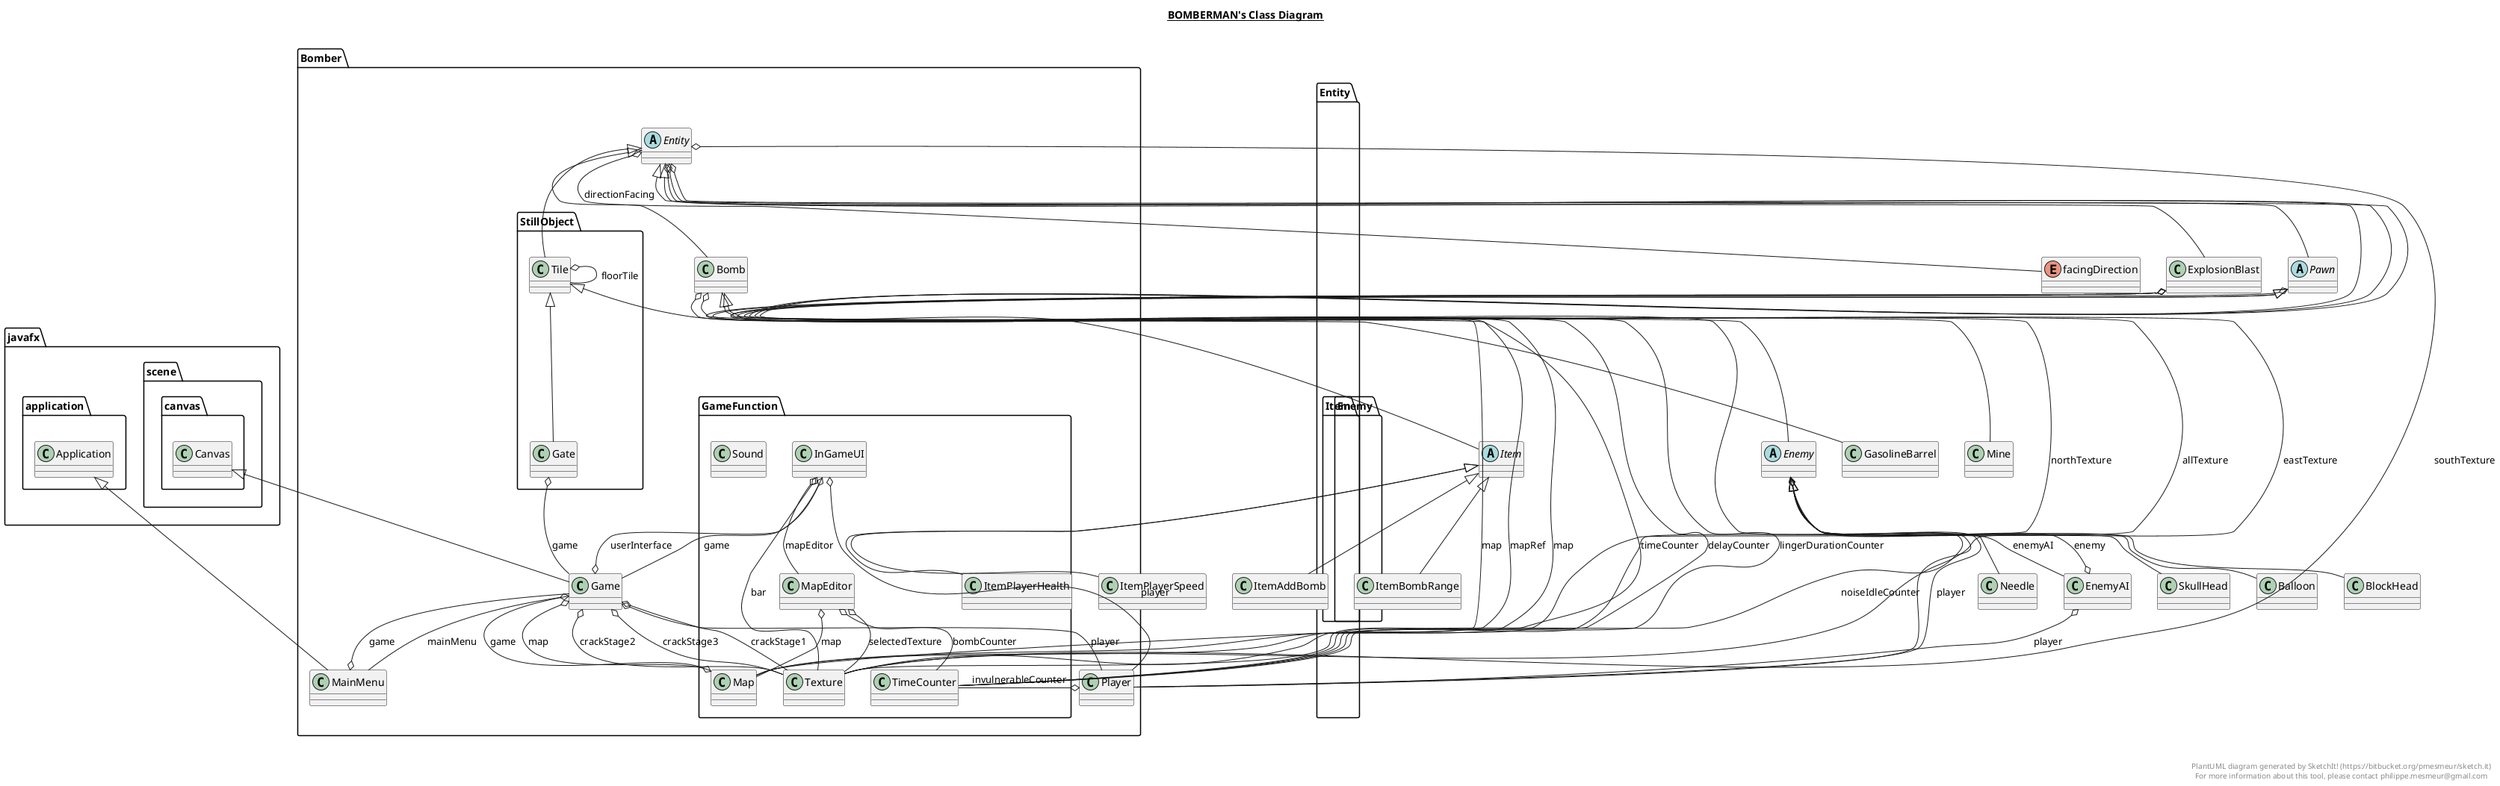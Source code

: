 @startuml

title __BOMBERMAN's Class Diagram__\n

  namespace Bomber {
    namespace Entity {
      class Bomber.Entity.Bomb {
      }
    }
  }
  

  namespace Bomber {
    namespace Entity {
      namespace Enemy {
        class Bomber.Entity.Enemy.Balloon {
        }
      }
    }
  }
  

  namespace Bomber {
    namespace Entity {
      namespace Enemy {
        class Bomber.Entity.Enemy.BlockHead {
        }
      }
    }
  }
  

  namespace Bomber {
    namespace Entity {
      namespace Enemy {
        abstract class Bomber.Entity.Enemy.Enemy {
        }
      }
    }
  }
  

  namespace Bomber {
    namespace Entity {
      namespace Enemy {
        class Bomber.Entity.Enemy.EnemyAI {
        }
      }
    }
  }
  

  namespace Bomber {
    namespace Entity {
      namespace Enemy {
        class Bomber.Entity.Enemy.Needle {
        }
      }
    }
  }
  

  namespace Bomber {
    namespace Entity {
      namespace Enemy {
        class Bomber.Entity.Enemy.SkullHead {
        }
      }
    }
  }
  

  namespace Bomber {
    namespace Entity {
      abstract class Bomber.Entity.Entity {
      }
    }
  }
  

  namespace Bomber {
    namespace Entity {
      class Bomber.Entity.ExplosionBlast {
      }
    }
  }
  

  namespace Bomber {
    namespace Entity {
      class Bomber.Entity.GasolineBarrel {
      }
    }
  }
  

  namespace Bomber {
    namespace Entity {
      class Bomber.Entity.Mine {
      }
    }
  }
  

  namespace Bomber {
    namespace Entity {
      abstract class Bomber.Entity.Pawn {
      }
    }
  }
  

  namespace Bomber {
    namespace Entity {
      class Bomber.Entity.Player {
      }
    }
  }
  

  namespace Bomber {
    namespace Entity {
      enum facingDirection {
      }
    }
  }
  

  namespace Bomber {
    class Bomber.Game {
    }
  }
  

  namespace Bomber {
    namespace GameFunction {
      class Bomber.GameFunction.InGameUI {
      }
    }
  }
  

  namespace Bomber {
    namespace GameFunction {
      class Bomber.GameFunction.Map {
      }
    }
  }
  

  namespace Bomber {
    namespace GameFunction {
      class Bomber.GameFunction.MapEditor {
      }
    }
  }
  

  namespace Bomber {
    namespace GameFunction {
      class Bomber.GameFunction.Sound {
      }
    }
  }
  

  namespace Bomber {
    namespace GameFunction {
      class Bomber.GameFunction.Texture {
      }
    }
  }
  

  namespace Bomber {
    namespace GameFunction {
      class Bomber.GameFunction.TimeCounter {
      }
    }
  }
  

  namespace Bomber {
    namespace Item {
      abstract class Bomber.Item.Item {
      }
    }
  }
  

  namespace Bomber {
    namespace Item {
      class Bomber.Item.ItemAddBomb {
      }
    }
  }
  

  namespace Bomber {
    namespace Item {
      class Bomber.Item.ItemBombRange {
      }
    }
  }
  

  namespace Bomber {
    namespace Item {
      class Bomber.Item.ItemPlayerHealth {
      }
    }
  }
  

  namespace Bomber {
    namespace Item {
      class Bomber.Item.ItemPlayerSpeed {
      }
    }
  }
  

  namespace Bomber {
    class Bomber.MainMenu {
    }
  }
  

  namespace Bomber {
    namespace StillObject {
      class Bomber.StillObject.Gate {
      }
    }
  }
  

  namespace Bomber {
    namespace StillObject {
      class Bomber.StillObject.Tile {
      }
    }
  }
  

  Bomber.Entity.Bomb -up-|> Bomber.Entity.Entity
  Bomber.Entity.Bomb o-- Bomber.GameFunction.Map : map
  Bomber.Entity.Bomb o-- Bomber.GameFunction.TimeCounter : timeCounter
  Bomber.Entity.Enemy.Balloon -up-|> Bomber.Entity.Enemy.Enemy
  Bomber.Entity.Enemy.BlockHead -up-|> Bomber.Entity.Enemy.Enemy
  Bomber.Entity.Enemy.Enemy -up-|> Bomber.Entity.Pawn
  Bomber.Entity.Enemy.Enemy o-- Bomber.Entity.Enemy.EnemyAI : enemyAI
  Bomber.Entity.Enemy.Enemy o-- Bomber.GameFunction.TimeCounter : noiseIdleCounter
  Bomber.Entity.Enemy.Enemy o-- Bomber.Entity.Player : player
  Bomber.Entity.Enemy.EnemyAI o-- Bomber.Entity.Enemy.Enemy : enemy
  Bomber.Entity.Enemy.EnemyAI o-- Bomber.Entity.Player : player
  Bomber.Entity.Enemy.Needle -up-|> Bomber.Entity.Enemy.Enemy
  Bomber.Entity.Enemy.SkullHead -up-|> Bomber.Entity.Enemy.Enemy
  Bomber.Entity.Entity o-- Bomber.GameFunction.Texture : allTexture
  Bomber.Entity.Entity o-- Bomber.Entity.facingDirection : directionFacing
  Bomber.Entity.Entity o-- Bomber.GameFunction.Texture : eastTexture
  Bomber.Entity.Entity o-- Bomber.GameFunction.Texture : northTexture
  Bomber.Entity.Entity o-- Bomber.GameFunction.Texture : southTexture
  Bomber.Entity.ExplosionBlast -up-|> Bomber.Entity.Entity
  Bomber.Entity.ExplosionBlast o-- Bomber.GameFunction.Map : mapRef
  Bomber.Entity.ExplosionBlast o-- Bomber.GameFunction.TimeCounter : delayCounter
  Bomber.Entity.ExplosionBlast o-- Bomber.GameFunction.TimeCounter : lingerDurationCounter
  Bomber.Entity.GasolineBarrel -up-|> Bomber.Entity.Bomb
  Bomber.Entity.Mine -up-|> Bomber.Entity.Bomb
  Bomber.Entity.Pawn -up-|> Bomber.Entity.Entity
  Bomber.Entity.Pawn o-- Bomber.GameFunction.Map : map
  Bomber.Entity.Player -up-|> Bomber.Entity.Pawn
  Bomber.Entity.Player o-- Bomber.GameFunction.TimeCounter : invulnerableCounter
  Bomber.Game -up-|> javafx.scene.canvas.Canvas
  Bomber.Game o-- Bomber.GameFunction.Map : map
  Bomber.Game o-- Bomber.GameFunction.Texture : crackStage1
  Bomber.Game o-- Bomber.GameFunction.Texture : crackStage2
  Bomber.Game o-- Bomber.GameFunction.Texture : crackStage3
  Bomber.Game o-- Bomber.MainMenu : mainMenu
  Bomber.Game o-- Bomber.GameFunction.MapEditor : mapEditor
  Bomber.Game o-- Bomber.Entity.Player : player
  Bomber.Game o-- Bomber.GameFunction.InGameUI : userInterface
  Bomber.GameFunction.InGameUI o-- Bomber.GameFunction.Texture : bar
  Bomber.GameFunction.InGameUI o-- Bomber.Game : game
  Bomber.GameFunction.InGameUI o-- Bomber.GameFunction.MapEditor : mapEditor
  Bomber.GameFunction.InGameUI o-- Bomber.Entity.Player : player
  Bomber.GameFunction.Map o-- Bomber.Game : game
  Bomber.GameFunction.MapEditor o-- Bomber.GameFunction.TimeCounter : bombCounter
  Bomber.GameFunction.MapEditor o-- Bomber.Game : game
  Bomber.GameFunction.MapEditor o-- Bomber.GameFunction.Map : map
  Bomber.GameFunction.MapEditor o-- Bomber.GameFunction.Texture : selectedTexture
  Bomber.Item.Item -up-|> Bomber.StillObject.Tile
  Bomber.Item.ItemAddBomb -up-|> Bomber.Item.Item
  Bomber.Item.ItemBombRange -up-|> Bomber.Item.Item
  Bomber.Item.ItemPlayerHealth -up-|> Bomber.Item.Item
  Bomber.Item.ItemPlayerSpeed -up-|> Bomber.Item.Item
  Bomber.MainMenu -up-|> javafx.application.Application
  Bomber.MainMenu o-- Bomber.Game : game
  Bomber.StillObject.Gate -up-|> Bomber.StillObject.Tile
  Bomber.StillObject.Gate o-- Bomber.Game : game
  Bomber.StillObject.Tile -up-|> Bomber.Entity.Entity
  Bomber.StillObject.Tile o-- Bomber.StillObject.Tile : floorTile


right footer


PlantUML diagram generated by SketchIt! (https://bitbucket.org/pmesmeur/sketch.it)
For more information about this tool, please contact philippe.mesmeur@gmail.com
endfooter

@enduml
